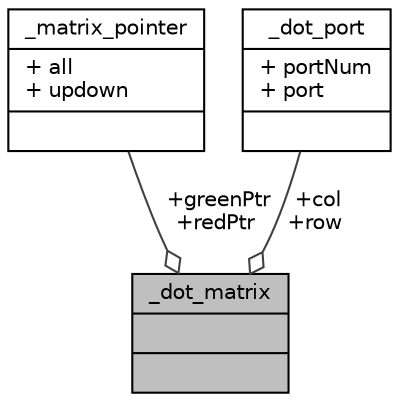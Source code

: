 digraph "_dot_matrix"
{
  edge [fontname="Helvetica",fontsize="10",labelfontname="Helvetica",labelfontsize="10"];
  node [fontname="Helvetica",fontsize="10",shape=record];
  Node1 [label="{_dot_matrix\n||}",height=0.2,width=0.4,color="black", fillcolor="grey75", style="filled", fontcolor="black"];
  Node2 -> Node1 [color="grey25",fontsize="10",style="solid",label=" +greenPtr\n+redPtr" ,arrowhead="odiamond",fontname="Helvetica"];
  Node2 [label="{_matrix_pointer\n|+ all\l+ updown\l|}",height=0.2,width=0.4,color="black", fillcolor="white", style="filled",URL="$union__matrix__pointer.html"];
  Node3 -> Node1 [color="grey25",fontsize="10",style="solid",label=" +col\n+row" ,arrowhead="odiamond",fontname="Helvetica"];
  Node3 [label="{_dot_port\n|+ portNum\l+ port\l|}",height=0.2,width=0.4,color="black", fillcolor="white", style="filled",URL="$struct__dot__port.html"];
}
